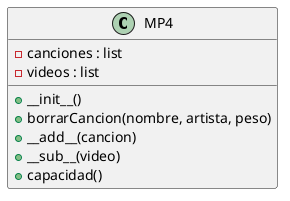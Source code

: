 
@startuml
class MP4 {
    - canciones : list
    - videos : list
    + __init__()
    + borrarCancion(nombre, artista, peso)
    + __add__(cancion)
    + __sub__(video)
    + capacidad()
}
@enduml
